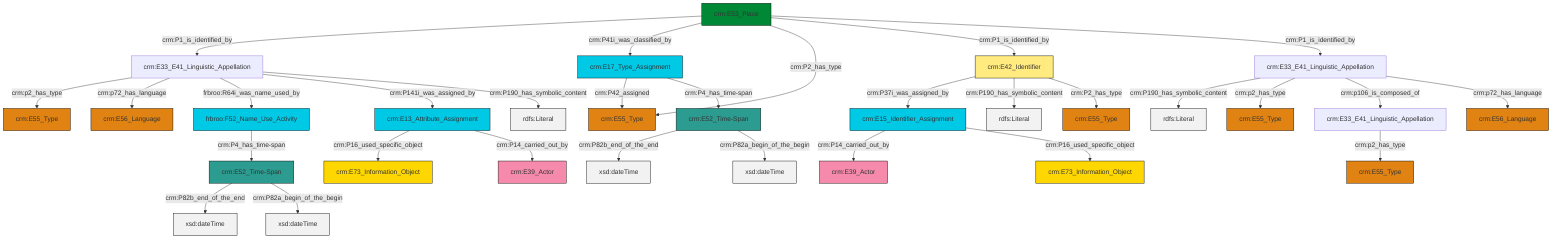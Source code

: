 graph TD
classDef Literal fill:#f2f2f2,stroke:#000000;
classDef CRM_Entity fill:#FFFFFF,stroke:#000000;
classDef Temporal_Entity fill:#00C9E6, stroke:#000000;
classDef Type fill:#E18312, stroke:#000000;
classDef Time-Span fill:#2C9C91, stroke:#000000;
classDef Appellation fill:#FFEB7F, stroke:#000000;
classDef Place fill:#008836, stroke:#000000;
classDef Persistent_Item fill:#B266B2, stroke:#000000;
classDef Conceptual_Object fill:#FFD700, stroke:#000000;
classDef Physical_Thing fill:#D2B48C, stroke:#000000;
classDef Actor fill:#f58aad, stroke:#000000;
classDef PC_Classes fill:#4ce600, stroke:#000000;
classDef Multi fill:#cccccc,stroke:#000000;

2["crm:E33_E41_Linguistic_Appellation"]:::Default -->|crm:p2_has_type| 3["crm:E55_Type"]:::Type
4["crm:E17_Type_Assignment"]:::Temporal_Entity -->|crm:P42_assigned| 5["crm:E55_Type"]:::Type
11["crm:E33_E41_Linguistic_Appellation"]:::Default -->|crm:P190_has_symbolic_content| 13[rdfs:Literal]:::Literal
4["crm:E17_Type_Assignment"]:::Temporal_Entity -->|crm:P4_has_time-span| 16["crm:E52_Time-Span"]:::Time-Span
2["crm:E33_E41_Linguistic_Appellation"]:::Default -->|crm:p72_has_language| 19["crm:E56_Language"]:::Type
16["crm:E52_Time-Span"]:::Time-Span -->|crm:P82b_end_of_the_end| 22[xsd:dateTime]:::Literal
17["crm:E52_Time-Span"]:::Time-Span -->|crm:P82b_end_of_the_end| 23[xsd:dateTime]:::Literal
24["frbroo:F52_Name_Use_Activity"]:::Temporal_Entity -->|crm:P4_has_time-span| 17["crm:E52_Time-Span"]:::Time-Span
17["crm:E52_Time-Span"]:::Time-Span -->|crm:P82a_begin_of_the_begin| 25[xsd:dateTime]:::Literal
26["crm:E42_Identifier"]:::Appellation -->|crm:P37i_was_assigned_by| 27["crm:E15_Identifier_Assignment"]:::Temporal_Entity
26["crm:E42_Identifier"]:::Appellation -->|crm:P190_has_symbolic_content| 30[rdfs:Literal]:::Literal
11["crm:E33_E41_Linguistic_Appellation"]:::Default -->|crm:p2_has_type| 9["crm:E55_Type"]:::Type
34["crm:E33_E41_Linguistic_Appellation"]:::Default -->|crm:p2_has_type| 35["crm:E55_Type"]:::Type
20["crm:E53_Place"]:::Place -->|crm:P1_is_identified_by| 2["crm:E33_E41_Linguistic_Appellation"]:::Default
0["crm:E13_Attribute_Assignment"]:::Temporal_Entity -->|crm:P16_used_specific_object| 14["crm:E73_Information_Object"]:::Conceptual_Object
20["crm:E53_Place"]:::Place -->|crm:P41i_was_classified_by| 4["crm:E17_Type_Assignment"]:::Temporal_Entity
2["crm:E33_E41_Linguistic_Appellation"]:::Default -->|frbroo:R64i_was_name_used_by| 24["frbroo:F52_Name_Use_Activity"]:::Temporal_Entity
27["crm:E15_Identifier_Assignment"]:::Temporal_Entity -->|crm:P14_carried_out_by| 38["crm:E39_Actor"]:::Actor
20["crm:E53_Place"]:::Place -->|crm:P2_has_type| 5["crm:E55_Type"]:::Type
20["crm:E53_Place"]:::Place -->|crm:P1_is_identified_by| 26["crm:E42_Identifier"]:::Appellation
0["crm:E13_Attribute_Assignment"]:::Temporal_Entity -->|crm:P14_carried_out_by| 7["crm:E39_Actor"]:::Actor
16["crm:E52_Time-Span"]:::Time-Span -->|crm:P82a_begin_of_the_begin| 42[xsd:dateTime]:::Literal
26["crm:E42_Identifier"]:::Appellation -->|crm:P2_has_type| 44["crm:E55_Type"]:::Type
2["crm:E33_E41_Linguistic_Appellation"]:::Default -->|crm:P141i_was_assigned_by| 0["crm:E13_Attribute_Assignment"]:::Temporal_Entity
2["crm:E33_E41_Linguistic_Appellation"]:::Default -->|crm:P190_has_symbolic_content| 47[rdfs:Literal]:::Literal
20["crm:E53_Place"]:::Place -->|crm:P1_is_identified_by| 11["crm:E33_E41_Linguistic_Appellation"]:::Default
11["crm:E33_E41_Linguistic_Appellation"]:::Default -->|crm:p106_is_composed_of| 34["crm:E33_E41_Linguistic_Appellation"]:::Default
27["crm:E15_Identifier_Assignment"]:::Temporal_Entity -->|crm:P16_used_specific_object| 32["crm:E73_Information_Object"]:::Conceptual_Object
11["crm:E33_E41_Linguistic_Appellation"]:::Default -->|crm:p72_has_language| 28["crm:E56_Language"]:::Type